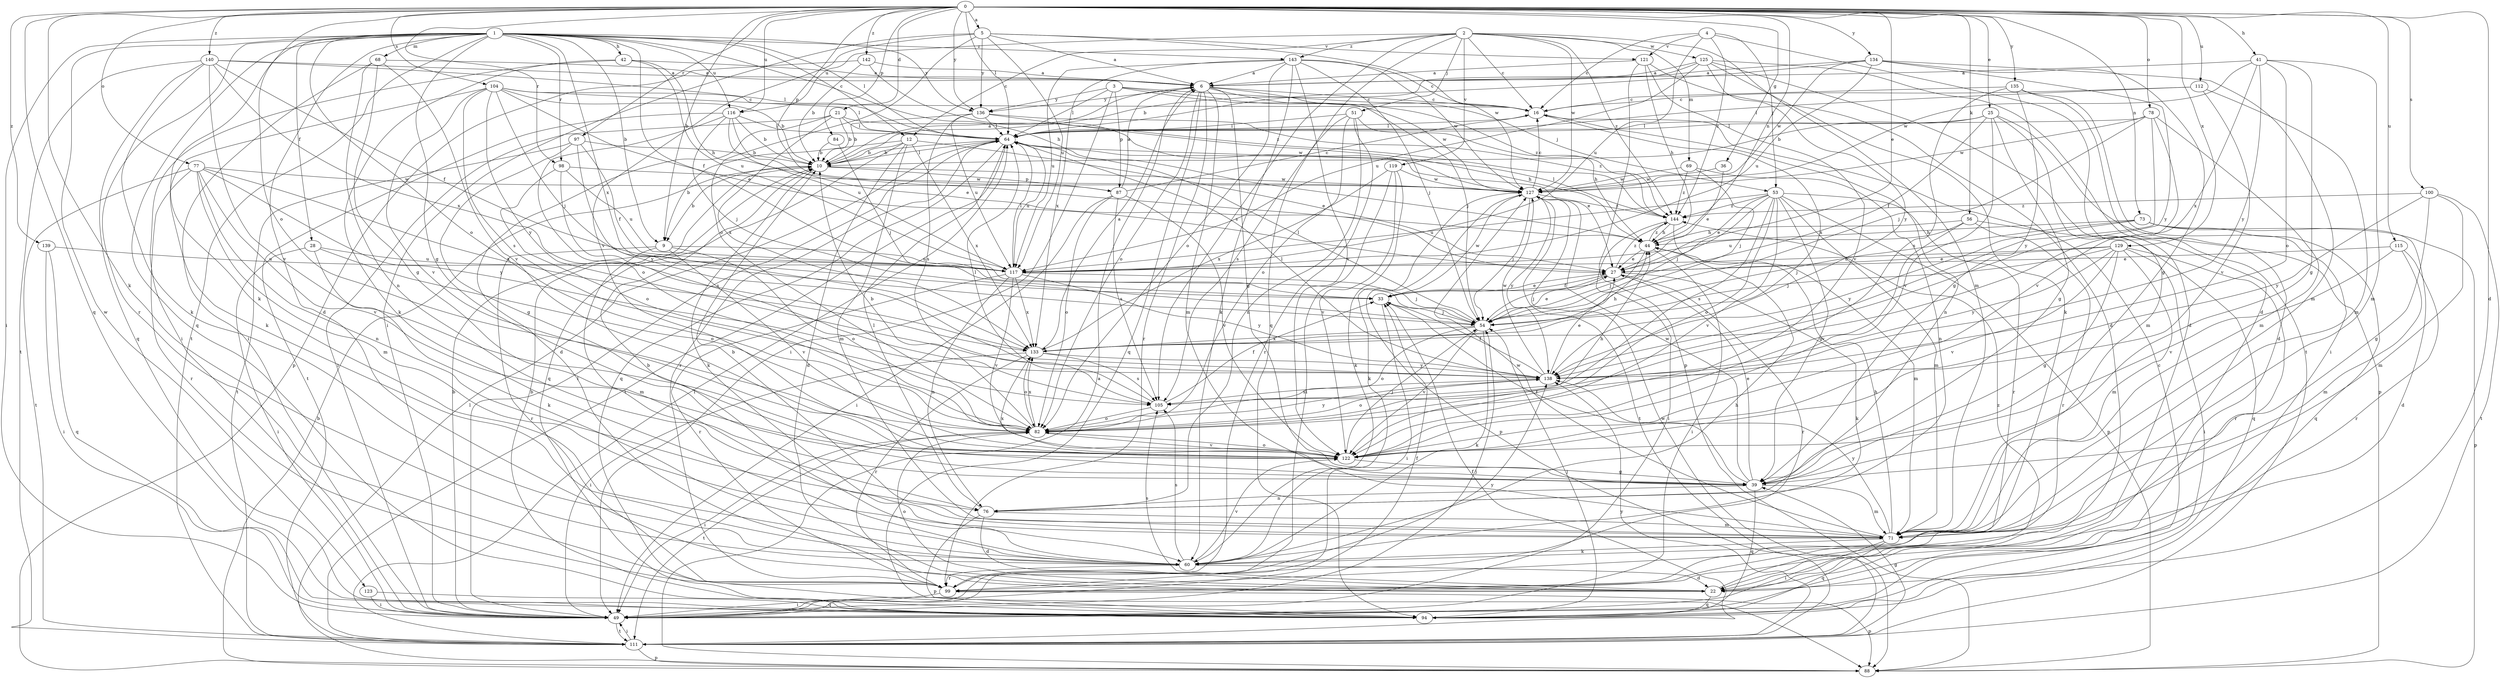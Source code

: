 strict digraph  {
0;
1;
2;
3;
4;
5;
6;
9;
10;
12;
16;
21;
22;
25;
27;
28;
33;
36;
39;
41;
42;
44;
49;
51;
53;
54;
56;
60;
64;
68;
69;
71;
73;
76;
77;
78;
82;
84;
87;
88;
94;
97;
98;
99;
100;
104;
105;
111;
112;
115;
116;
117;
119;
121;
122;
123;
125;
127;
129;
133;
134;
135;
136;
138;
139;
140;
142;
143;
144;
0 -> 5  [label=a];
0 -> 9  [label=b];
0 -> 21  [label=d];
0 -> 22  [label=d];
0 -> 25  [label=e];
0 -> 27  [label=e];
0 -> 36  [label=g];
0 -> 41  [label=h];
0 -> 56  [label=k];
0 -> 60  [label=k];
0 -> 64  [label=l];
0 -> 73  [label=n];
0 -> 77  [label=o];
0 -> 78  [label=o];
0 -> 82  [label=o];
0 -> 84  [label=p];
0 -> 87  [label=p];
0 -> 94  [label=q];
0 -> 97  [label=r];
0 -> 98  [label=r];
0 -> 100  [label=s];
0 -> 104  [label=s];
0 -> 112  [label=u];
0 -> 115  [label=u];
0 -> 116  [label=u];
0 -> 129  [label=x];
0 -> 134  [label=y];
0 -> 135  [label=y];
0 -> 136  [label=y];
0 -> 139  [label=z];
0 -> 140  [label=z];
0 -> 142  [label=z];
0 -> 44  [label=n];
1 -> 9  [label=b];
1 -> 12  [label=c];
1 -> 22  [label=d];
1 -> 28  [label=f];
1 -> 33  [label=f];
1 -> 39  [label=g];
1 -> 42  [label=h];
1 -> 44  [label=h];
1 -> 49  [label=i];
1 -> 60  [label=k];
1 -> 64  [label=l];
1 -> 68  [label=m];
1 -> 82  [label=o];
1 -> 94  [label=q];
1 -> 98  [label=r];
1 -> 99  [label=r];
1 -> 111  [label=t];
1 -> 116  [label=u];
1 -> 123  [label=w];
1 -> 133  [label=x];
1 -> 136  [label=y];
1 -> 143  [label=z];
2 -> 12  [label=c];
2 -> 16  [label=c];
2 -> 51  [label=j];
2 -> 69  [label=m];
2 -> 71  [label=m];
2 -> 94  [label=q];
2 -> 105  [label=s];
2 -> 116  [label=u];
2 -> 119  [label=v];
2 -> 125  [label=w];
2 -> 127  [label=w];
2 -> 143  [label=z];
2 -> 144  [label=z];
3 -> 16  [label=c];
3 -> 49  [label=i];
3 -> 64  [label=l];
3 -> 87  [label=p];
3 -> 127  [label=w];
3 -> 136  [label=y];
3 -> 144  [label=z];
4 -> 16  [label=c];
4 -> 22  [label=d];
4 -> 53  [label=j];
4 -> 117  [label=u];
4 -> 121  [label=v];
4 -> 144  [label=z];
5 -> 6  [label=a];
5 -> 49  [label=i];
5 -> 82  [label=o];
5 -> 117  [label=u];
5 -> 121  [label=v];
5 -> 122  [label=v];
5 -> 127  [label=w];
5 -> 136  [label=y];
6 -> 16  [label=c];
6 -> 39  [label=g];
6 -> 53  [label=j];
6 -> 54  [label=j];
6 -> 71  [label=m];
6 -> 82  [label=o];
6 -> 94  [label=q];
6 -> 99  [label=r];
6 -> 136  [label=y];
9 -> 71  [label=m];
9 -> 82  [label=o];
9 -> 99  [label=r];
9 -> 117  [label=u];
9 -> 122  [label=v];
10 -> 6  [label=a];
10 -> 9  [label=b];
10 -> 60  [label=k];
10 -> 64  [label=l];
10 -> 87  [label=p];
10 -> 127  [label=w];
12 -> 9  [label=b];
12 -> 10  [label=b];
12 -> 22  [label=d];
12 -> 27  [label=e];
12 -> 71  [label=m];
12 -> 94  [label=q];
12 -> 133  [label=x];
16 -> 64  [label=l];
16 -> 76  [label=n];
16 -> 133  [label=x];
21 -> 10  [label=b];
21 -> 22  [label=d];
21 -> 49  [label=i];
21 -> 64  [label=l];
21 -> 127  [label=w];
21 -> 133  [label=x];
22 -> 82  [label=o];
22 -> 94  [label=q];
22 -> 105  [label=s];
22 -> 144  [label=z];
25 -> 10  [label=b];
25 -> 33  [label=f];
25 -> 39  [label=g];
25 -> 64  [label=l];
25 -> 71  [label=m];
25 -> 88  [label=p];
25 -> 122  [label=v];
27 -> 33  [label=f];
27 -> 54  [label=j];
27 -> 60  [label=k];
27 -> 99  [label=r];
27 -> 144  [label=z];
28 -> 49  [label=i];
28 -> 60  [label=k];
28 -> 82  [label=o];
28 -> 117  [label=u];
33 -> 27  [label=e];
33 -> 49  [label=i];
33 -> 54  [label=j];
33 -> 127  [label=w];
36 -> 27  [label=e];
36 -> 127  [label=w];
39 -> 27  [label=e];
39 -> 33  [label=f];
39 -> 71  [label=m];
39 -> 76  [label=n];
39 -> 94  [label=q];
39 -> 127  [label=w];
39 -> 133  [label=x];
41 -> 6  [label=a];
41 -> 39  [label=g];
41 -> 71  [label=m];
41 -> 82  [label=o];
41 -> 127  [label=w];
41 -> 133  [label=x];
41 -> 138  [label=y];
42 -> 6  [label=a];
42 -> 44  [label=h];
42 -> 49  [label=i];
42 -> 60  [label=k];
42 -> 117  [label=u];
44 -> 27  [label=e];
44 -> 49  [label=i];
44 -> 54  [label=j];
44 -> 144  [label=z];
49 -> 10  [label=b];
49 -> 33  [label=f];
49 -> 54  [label=j];
49 -> 64  [label=l];
49 -> 111  [label=t];
51 -> 44  [label=h];
51 -> 64  [label=l];
51 -> 76  [label=n];
51 -> 82  [label=o];
51 -> 99  [label=r];
51 -> 105  [label=s];
53 -> 27  [label=e];
53 -> 39  [label=g];
53 -> 54  [label=j];
53 -> 71  [label=m];
53 -> 82  [label=o];
53 -> 88  [label=p];
53 -> 99  [label=r];
53 -> 105  [label=s];
53 -> 117  [label=u];
53 -> 122  [label=v];
53 -> 144  [label=z];
54 -> 27  [label=e];
54 -> 60  [label=k];
54 -> 64  [label=l];
54 -> 82  [label=o];
54 -> 122  [label=v];
54 -> 133  [label=x];
56 -> 44  [label=h];
56 -> 94  [label=q];
56 -> 99  [label=r];
56 -> 117  [label=u];
56 -> 122  [label=v];
60 -> 10  [label=b];
60 -> 22  [label=d];
60 -> 44  [label=h];
60 -> 99  [label=r];
60 -> 105  [label=s];
60 -> 122  [label=v];
64 -> 10  [label=b];
64 -> 27  [label=e];
64 -> 94  [label=q];
64 -> 99  [label=r];
64 -> 111  [label=t];
64 -> 117  [label=u];
68 -> 6  [label=a];
68 -> 39  [label=g];
68 -> 49  [label=i];
68 -> 76  [label=n];
68 -> 122  [label=v];
69 -> 54  [label=j];
69 -> 76  [label=n];
69 -> 127  [label=w];
69 -> 144  [label=z];
71 -> 10  [label=b];
71 -> 44  [label=h];
71 -> 49  [label=i];
71 -> 60  [label=k];
71 -> 94  [label=q];
71 -> 127  [label=w];
71 -> 138  [label=y];
73 -> 22  [label=d];
73 -> 44  [label=h];
73 -> 54  [label=j];
73 -> 88  [label=p];
73 -> 94  [label=q];
73 -> 138  [label=y];
76 -> 22  [label=d];
76 -> 64  [label=l];
76 -> 71  [label=m];
76 -> 88  [label=p];
77 -> 71  [label=m];
77 -> 76  [label=n];
77 -> 99  [label=r];
77 -> 111  [label=t];
77 -> 122  [label=v];
77 -> 127  [label=w];
77 -> 133  [label=x];
77 -> 138  [label=y];
78 -> 54  [label=j];
78 -> 64  [label=l];
78 -> 71  [label=m];
78 -> 122  [label=v];
78 -> 127  [label=w];
78 -> 138  [label=y];
82 -> 10  [label=b];
82 -> 44  [label=h];
82 -> 49  [label=i];
82 -> 111  [label=t];
82 -> 122  [label=v];
82 -> 133  [label=x];
82 -> 138  [label=y];
84 -> 10  [label=b];
84 -> 54  [label=j];
87 -> 6  [label=a];
87 -> 16  [label=c];
87 -> 49  [label=i];
87 -> 82  [label=o];
87 -> 105  [label=s];
87 -> 122  [label=v];
88 -> 6  [label=a];
88 -> 10  [label=b];
88 -> 64  [label=l];
94 -> 10  [label=b];
94 -> 16  [label=c];
94 -> 54  [label=j];
97 -> 10  [label=b];
97 -> 33  [label=f];
97 -> 39  [label=g];
97 -> 111  [label=t];
97 -> 138  [label=y];
98 -> 82  [label=o];
98 -> 105  [label=s];
98 -> 117  [label=u];
98 -> 127  [label=w];
99 -> 49  [label=i];
99 -> 88  [label=p];
99 -> 138  [label=y];
100 -> 39  [label=g];
100 -> 71  [label=m];
100 -> 111  [label=t];
100 -> 138  [label=y];
100 -> 144  [label=z];
104 -> 10  [label=b];
104 -> 16  [label=c];
104 -> 27  [label=e];
104 -> 54  [label=j];
104 -> 60  [label=k];
104 -> 64  [label=l];
104 -> 105  [label=s];
104 -> 122  [label=v];
104 -> 138  [label=y];
105 -> 33  [label=f];
105 -> 64  [label=l];
105 -> 82  [label=o];
111 -> 33  [label=f];
111 -> 39  [label=g];
111 -> 49  [label=i];
111 -> 64  [label=l];
111 -> 88  [label=p];
111 -> 127  [label=w];
111 -> 138  [label=y];
112 -> 16  [label=c];
112 -> 64  [label=l];
112 -> 71  [label=m];
112 -> 122  [label=v];
115 -> 27  [label=e];
115 -> 71  [label=m];
115 -> 99  [label=r];
115 -> 122  [label=v];
116 -> 10  [label=b];
116 -> 27  [label=e];
116 -> 54  [label=j];
116 -> 64  [label=l];
116 -> 82  [label=o];
116 -> 111  [label=t];
116 -> 117  [label=u];
117 -> 54  [label=j];
117 -> 64  [label=l];
117 -> 76  [label=n];
117 -> 99  [label=r];
117 -> 122  [label=v];
117 -> 133  [label=x];
117 -> 138  [label=y];
119 -> 49  [label=i];
119 -> 60  [label=k];
119 -> 122  [label=v];
119 -> 127  [label=w];
119 -> 133  [label=x];
121 -> 6  [label=a];
121 -> 22  [label=d];
121 -> 44  [label=h];
121 -> 88  [label=p];
121 -> 122  [label=v];
122 -> 39  [label=g];
122 -> 54  [label=j];
122 -> 82  [label=o];
123 -> 49  [label=i];
123 -> 94  [label=q];
125 -> 6  [label=a];
125 -> 10  [label=b];
125 -> 22  [label=d];
125 -> 60  [label=k];
125 -> 111  [label=t];
125 -> 117  [label=u];
125 -> 138  [label=y];
127 -> 16  [label=c];
127 -> 54  [label=j];
127 -> 60  [label=k];
127 -> 88  [label=p];
127 -> 111  [label=t];
127 -> 138  [label=y];
127 -> 144  [label=z];
129 -> 27  [label=e];
129 -> 39  [label=g];
129 -> 49  [label=i];
129 -> 54  [label=j];
129 -> 71  [label=m];
129 -> 99  [label=r];
129 -> 117  [label=u];
129 -> 122  [label=v];
129 -> 138  [label=y];
133 -> 6  [label=a];
133 -> 44  [label=h];
133 -> 49  [label=i];
133 -> 82  [label=o];
133 -> 99  [label=r];
133 -> 105  [label=s];
133 -> 138  [label=y];
134 -> 6  [label=a];
134 -> 39  [label=g];
134 -> 64  [label=l];
134 -> 71  [label=m];
134 -> 117  [label=u];
134 -> 127  [label=w];
134 -> 138  [label=y];
135 -> 16  [label=c];
135 -> 22  [label=d];
135 -> 39  [label=g];
135 -> 49  [label=i];
135 -> 105  [label=s];
136 -> 10  [label=b];
136 -> 44  [label=h];
136 -> 64  [label=l];
136 -> 105  [label=s];
136 -> 117  [label=u];
136 -> 144  [label=z];
138 -> 27  [label=e];
138 -> 33  [label=f];
138 -> 64  [label=l];
138 -> 82  [label=o];
138 -> 105  [label=s];
138 -> 127  [label=w];
139 -> 49  [label=i];
139 -> 94  [label=q];
139 -> 117  [label=u];
140 -> 6  [label=a];
140 -> 33  [label=f];
140 -> 60  [label=k];
140 -> 64  [label=l];
140 -> 94  [label=q];
140 -> 111  [label=t];
140 -> 122  [label=v];
140 -> 133  [label=x];
142 -> 6  [label=a];
142 -> 10  [label=b];
142 -> 88  [label=p];
142 -> 144  [label=z];
143 -> 6  [label=a];
143 -> 16  [label=c];
143 -> 54  [label=j];
143 -> 60  [label=k];
143 -> 82  [label=o];
143 -> 117  [label=u];
143 -> 122  [label=v];
143 -> 127  [label=w];
143 -> 133  [label=x];
144 -> 44  [label=h];
144 -> 49  [label=i];
144 -> 64  [label=l];
144 -> 71  [label=m];
}
